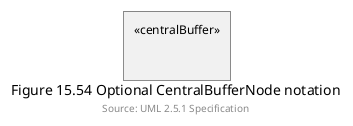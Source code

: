 @startuml
:<<centralBuffer>>

]

caption Figure 15.54 Optional CentralBufferNode notation
footer Source: UML 2.5.1 Specification
@enduml